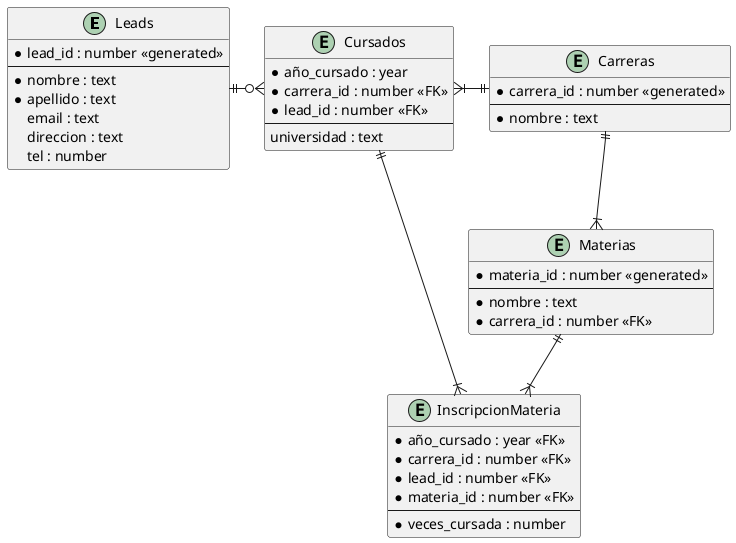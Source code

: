 @startuml
entity Leads{
    *lead_id : number <<generated>>
    --
    *nombre : text
    *apellido : text
    email : text
    direccion : text
    tel : number
}

entity Carreras{
    *carrera_id : number <<generated>>
    --
    *nombre : text
}

entity Materias{
    *materia_id : number <<generated>>
    --
    *nombre : text
    *carrera_id : number <<FK>>
}

entity Cursados{
    *año_cursado : year
    *carrera_id : number <<FK>>
    *lead_id : number <<FK>>
    --
    universidad : text
}

entity InscripcionMateria{
    *año_cursado : year <<FK>>
    *carrera_id : number <<FK>>
    *lead_id : number <<FK>>
    *materia_id : number <<FK>>
    --
    *veces_cursada : number
}

Leads ||-right-o{ Cursados
Cursados }|-right-|| Carreras
Carreras ||--|{ Materias
Cursados ||--|{ InscripcionMateria
Materias ||--|{ InscripcionMateria
@enduml